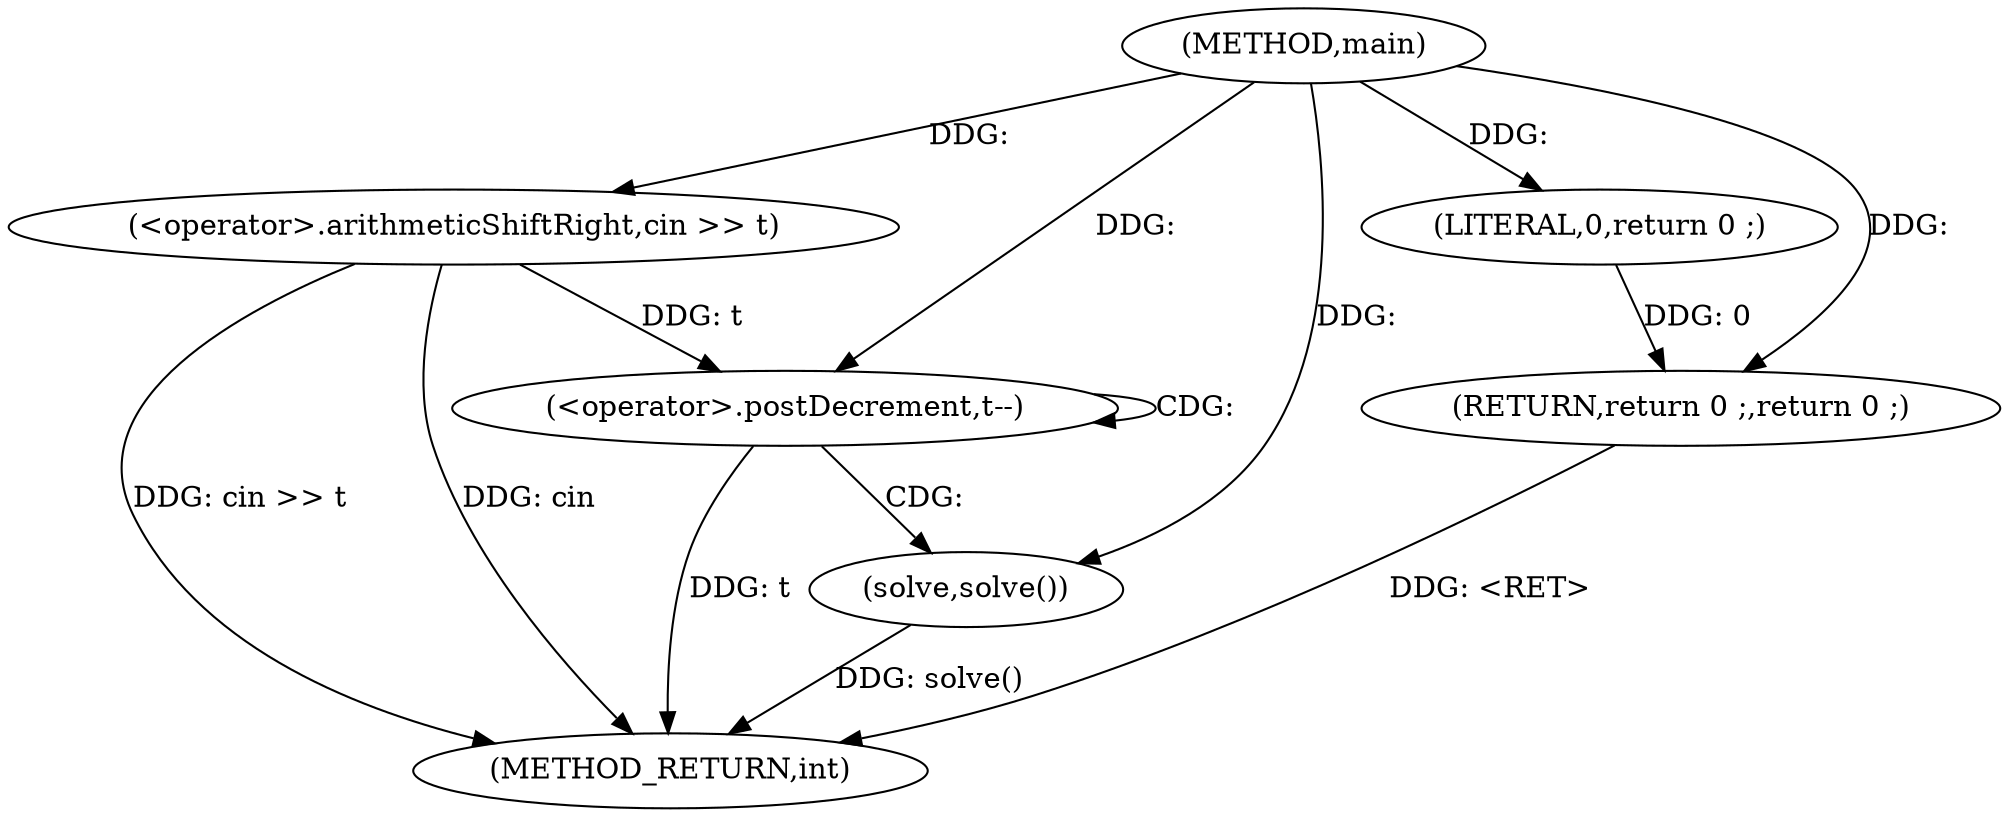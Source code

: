 digraph "main" {  
"1000230" [label = "(METHOD,main)" ]
"1000242" [label = "(METHOD_RETURN,int)" ]
"1000233" [label = "(<operator>.arithmeticShiftRight,cin >> t)" ]
"1000240" [label = "(RETURN,return 0 ;,return 0 ;)" ]
"1000237" [label = "(<operator>.postDecrement,t--)" ]
"1000239" [label = "(solve,solve())" ]
"1000241" [label = "(LITERAL,0,return 0 ;)" ]
  "1000240" -> "1000242"  [ label = "DDG: <RET>"] 
  "1000233" -> "1000242"  [ label = "DDG: cin >> t"] 
  "1000237" -> "1000242"  [ label = "DDG: t"] 
  "1000239" -> "1000242"  [ label = "DDG: solve()"] 
  "1000233" -> "1000242"  [ label = "DDG: cin"] 
  "1000241" -> "1000240"  [ label = "DDG: 0"] 
  "1000230" -> "1000240"  [ label = "DDG: "] 
  "1000230" -> "1000233"  [ label = "DDG: "] 
  "1000230" -> "1000239"  [ label = "DDG: "] 
  "1000230" -> "1000241"  [ label = "DDG: "] 
  "1000233" -> "1000237"  [ label = "DDG: t"] 
  "1000230" -> "1000237"  [ label = "DDG: "] 
  "1000237" -> "1000239"  [ label = "CDG: "] 
  "1000237" -> "1000237"  [ label = "CDG: "] 
}
